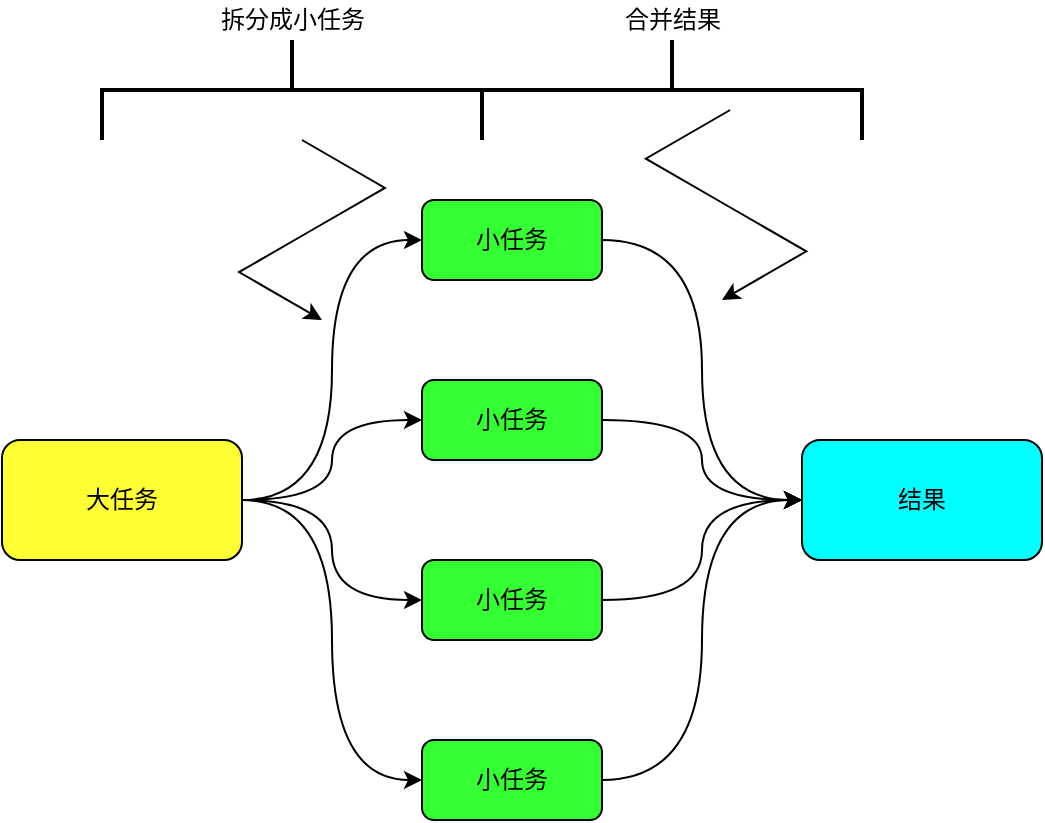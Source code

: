 <mxfile version="14.5.1" type="device"><diagram id="tLvjH3XaWtyFCXsm2zdy" name="第 1 页"><mxGraphModel dx="1086" dy="806" grid="1" gridSize="10" guides="1" tooltips="1" connect="1" arrows="1" fold="1" page="1" pageScale="1" pageWidth="850" pageHeight="1100" math="0" shadow="0"><root><mxCell id="0"/><mxCell id="1" parent="0"/><mxCell id="02k6jnqtVkZ8RiIPzYdW-8" style="edgeStyle=orthogonalEdgeStyle;rounded=0;orthogonalLoop=1;jettySize=auto;html=1;exitX=1;exitY=0.5;exitDx=0;exitDy=0;entryX=0;entryY=0.5;entryDx=0;entryDy=0;curved=1;" edge="1" parent="1" source="02k6jnqtVkZ8RiIPzYdW-3" target="02k6jnqtVkZ8RiIPzYdW-4"><mxGeometry relative="1" as="geometry"/></mxCell><mxCell id="02k6jnqtVkZ8RiIPzYdW-9" style="edgeStyle=orthogonalEdgeStyle;rounded=0;orthogonalLoop=1;jettySize=auto;html=1;entryX=0;entryY=0.5;entryDx=0;entryDy=0;curved=1;" edge="1" parent="1" source="02k6jnqtVkZ8RiIPzYdW-3" target="02k6jnqtVkZ8RiIPzYdW-5"><mxGeometry relative="1" as="geometry"/></mxCell><mxCell id="02k6jnqtVkZ8RiIPzYdW-10" style="edgeStyle=orthogonalEdgeStyle;rounded=0;orthogonalLoop=1;jettySize=auto;html=1;entryX=0;entryY=0.5;entryDx=0;entryDy=0;curved=1;" edge="1" parent="1" source="02k6jnqtVkZ8RiIPzYdW-3" target="02k6jnqtVkZ8RiIPzYdW-6"><mxGeometry relative="1" as="geometry"/></mxCell><mxCell id="02k6jnqtVkZ8RiIPzYdW-11" style="edgeStyle=orthogonalEdgeStyle;rounded=0;orthogonalLoop=1;jettySize=auto;html=1;entryX=0;entryY=0.5;entryDx=0;entryDy=0;curved=1;" edge="1" parent="1" source="02k6jnqtVkZ8RiIPzYdW-3" target="02k6jnqtVkZ8RiIPzYdW-7"><mxGeometry relative="1" as="geometry"/></mxCell><mxCell id="02k6jnqtVkZ8RiIPzYdW-3" value="大任务" style="rounded=1;whiteSpace=wrap;html=1;fillColor=#FFFF33;" vertex="1" parent="1"><mxGeometry x="110" y="330" width="120" height="60" as="geometry"/></mxCell><mxCell id="02k6jnqtVkZ8RiIPzYdW-13" style="edgeStyle=orthogonalEdgeStyle;curved=1;rounded=0;orthogonalLoop=1;jettySize=auto;html=1;entryX=0;entryY=0.5;entryDx=0;entryDy=0;" edge="1" parent="1" source="02k6jnqtVkZ8RiIPzYdW-4" target="02k6jnqtVkZ8RiIPzYdW-12"><mxGeometry relative="1" as="geometry"/></mxCell><mxCell id="02k6jnqtVkZ8RiIPzYdW-4" value="小任务" style="rounded=1;whiteSpace=wrap;html=1;fillColor=#33FF33;" vertex="1" parent="1"><mxGeometry x="320" y="210" width="90" height="40" as="geometry"/></mxCell><mxCell id="02k6jnqtVkZ8RiIPzYdW-14" style="edgeStyle=orthogonalEdgeStyle;curved=1;rounded=0;orthogonalLoop=1;jettySize=auto;html=1;" edge="1" parent="1" source="02k6jnqtVkZ8RiIPzYdW-5" target="02k6jnqtVkZ8RiIPzYdW-12"><mxGeometry relative="1" as="geometry"/></mxCell><mxCell id="02k6jnqtVkZ8RiIPzYdW-5" value="小任务" style="rounded=1;whiteSpace=wrap;html=1;fillColor=#33FF33;" vertex="1" parent="1"><mxGeometry x="320" y="300" width="90" height="40" as="geometry"/></mxCell><mxCell id="02k6jnqtVkZ8RiIPzYdW-15" style="edgeStyle=orthogonalEdgeStyle;curved=1;rounded=0;orthogonalLoop=1;jettySize=auto;html=1;" edge="1" parent="1" source="02k6jnqtVkZ8RiIPzYdW-6" target="02k6jnqtVkZ8RiIPzYdW-12"><mxGeometry relative="1" as="geometry"/></mxCell><mxCell id="02k6jnqtVkZ8RiIPzYdW-6" value="小任务" style="rounded=1;whiteSpace=wrap;html=1;fillColor=#33FF33;" vertex="1" parent="1"><mxGeometry x="320" y="390" width="90" height="40" as="geometry"/></mxCell><mxCell id="02k6jnqtVkZ8RiIPzYdW-17" style="edgeStyle=orthogonalEdgeStyle;curved=1;rounded=0;orthogonalLoop=1;jettySize=auto;html=1;entryX=0;entryY=0.5;entryDx=0;entryDy=0;" edge="1" parent="1" source="02k6jnqtVkZ8RiIPzYdW-7" target="02k6jnqtVkZ8RiIPzYdW-12"><mxGeometry relative="1" as="geometry"/></mxCell><mxCell id="02k6jnqtVkZ8RiIPzYdW-7" value="小任务" style="rounded=1;whiteSpace=wrap;html=1;fillColor=#33FF33;" vertex="1" parent="1"><mxGeometry x="320" y="480" width="90" height="40" as="geometry"/></mxCell><mxCell id="02k6jnqtVkZ8RiIPzYdW-12" value="结果" style="rounded=1;whiteSpace=wrap;html=1;fillColor=#00FFFF;" vertex="1" parent="1"><mxGeometry x="510" y="330" width="120" height="60" as="geometry"/></mxCell><mxCell id="02k6jnqtVkZ8RiIPzYdW-23" style="rounded=0;orthogonalLoop=1;jettySize=auto;html=1;edgeStyle=isometricEdgeStyle;elbow=vertical;" edge="1" parent="1"><mxGeometry relative="1" as="geometry"><mxPoint x="270" y="270" as="targetPoint"/><mxPoint x="260" y="180" as="sourcePoint"/></mxGeometry></mxCell><mxCell id="02k6jnqtVkZ8RiIPzYdW-18" value="" style="strokeWidth=2;html=1;shape=mxgraph.flowchart.annotation_2;align=left;labelPosition=right;pointerEvents=1;fillColor=#00FFFF;direction=south;" vertex="1" parent="1"><mxGeometry x="160" y="130" width="190" height="50" as="geometry"/></mxCell><mxCell id="02k6jnqtVkZ8RiIPzYdW-19" value="拆分成小任务" style="text;html=1;align=center;verticalAlign=middle;resizable=0;points=[];autosize=1;" vertex="1" parent="1"><mxGeometry x="210" y="110" width="90" height="20" as="geometry"/></mxCell><mxCell id="02k6jnqtVkZ8RiIPzYdW-20" value="" style="strokeWidth=2;html=1;shape=mxgraph.flowchart.annotation_2;align=left;labelPosition=right;pointerEvents=1;fillColor=#00FFFF;direction=south;" vertex="1" parent="1"><mxGeometry x="350" y="130" width="190" height="50" as="geometry"/></mxCell><mxCell id="02k6jnqtVkZ8RiIPzYdW-21" value="合并结果" style="text;html=1;align=center;verticalAlign=middle;resizable=0;points=[];autosize=1;" vertex="1" parent="1"><mxGeometry x="415" y="110" width="60" height="20" as="geometry"/></mxCell><mxCell id="02k6jnqtVkZ8RiIPzYdW-22" style="edgeStyle=isometricEdgeStyle;rounded=0;orthogonalLoop=1;jettySize=auto;html=1;exitX=0.7;exitY=0.347;exitDx=0;exitDy=0;exitPerimeter=0;" edge="1" parent="1" source="02k6jnqtVkZ8RiIPzYdW-20"><mxGeometry relative="1" as="geometry"><mxPoint x="470" y="260" as="targetPoint"/></mxGeometry></mxCell></root></mxGraphModel></diagram></mxfile>